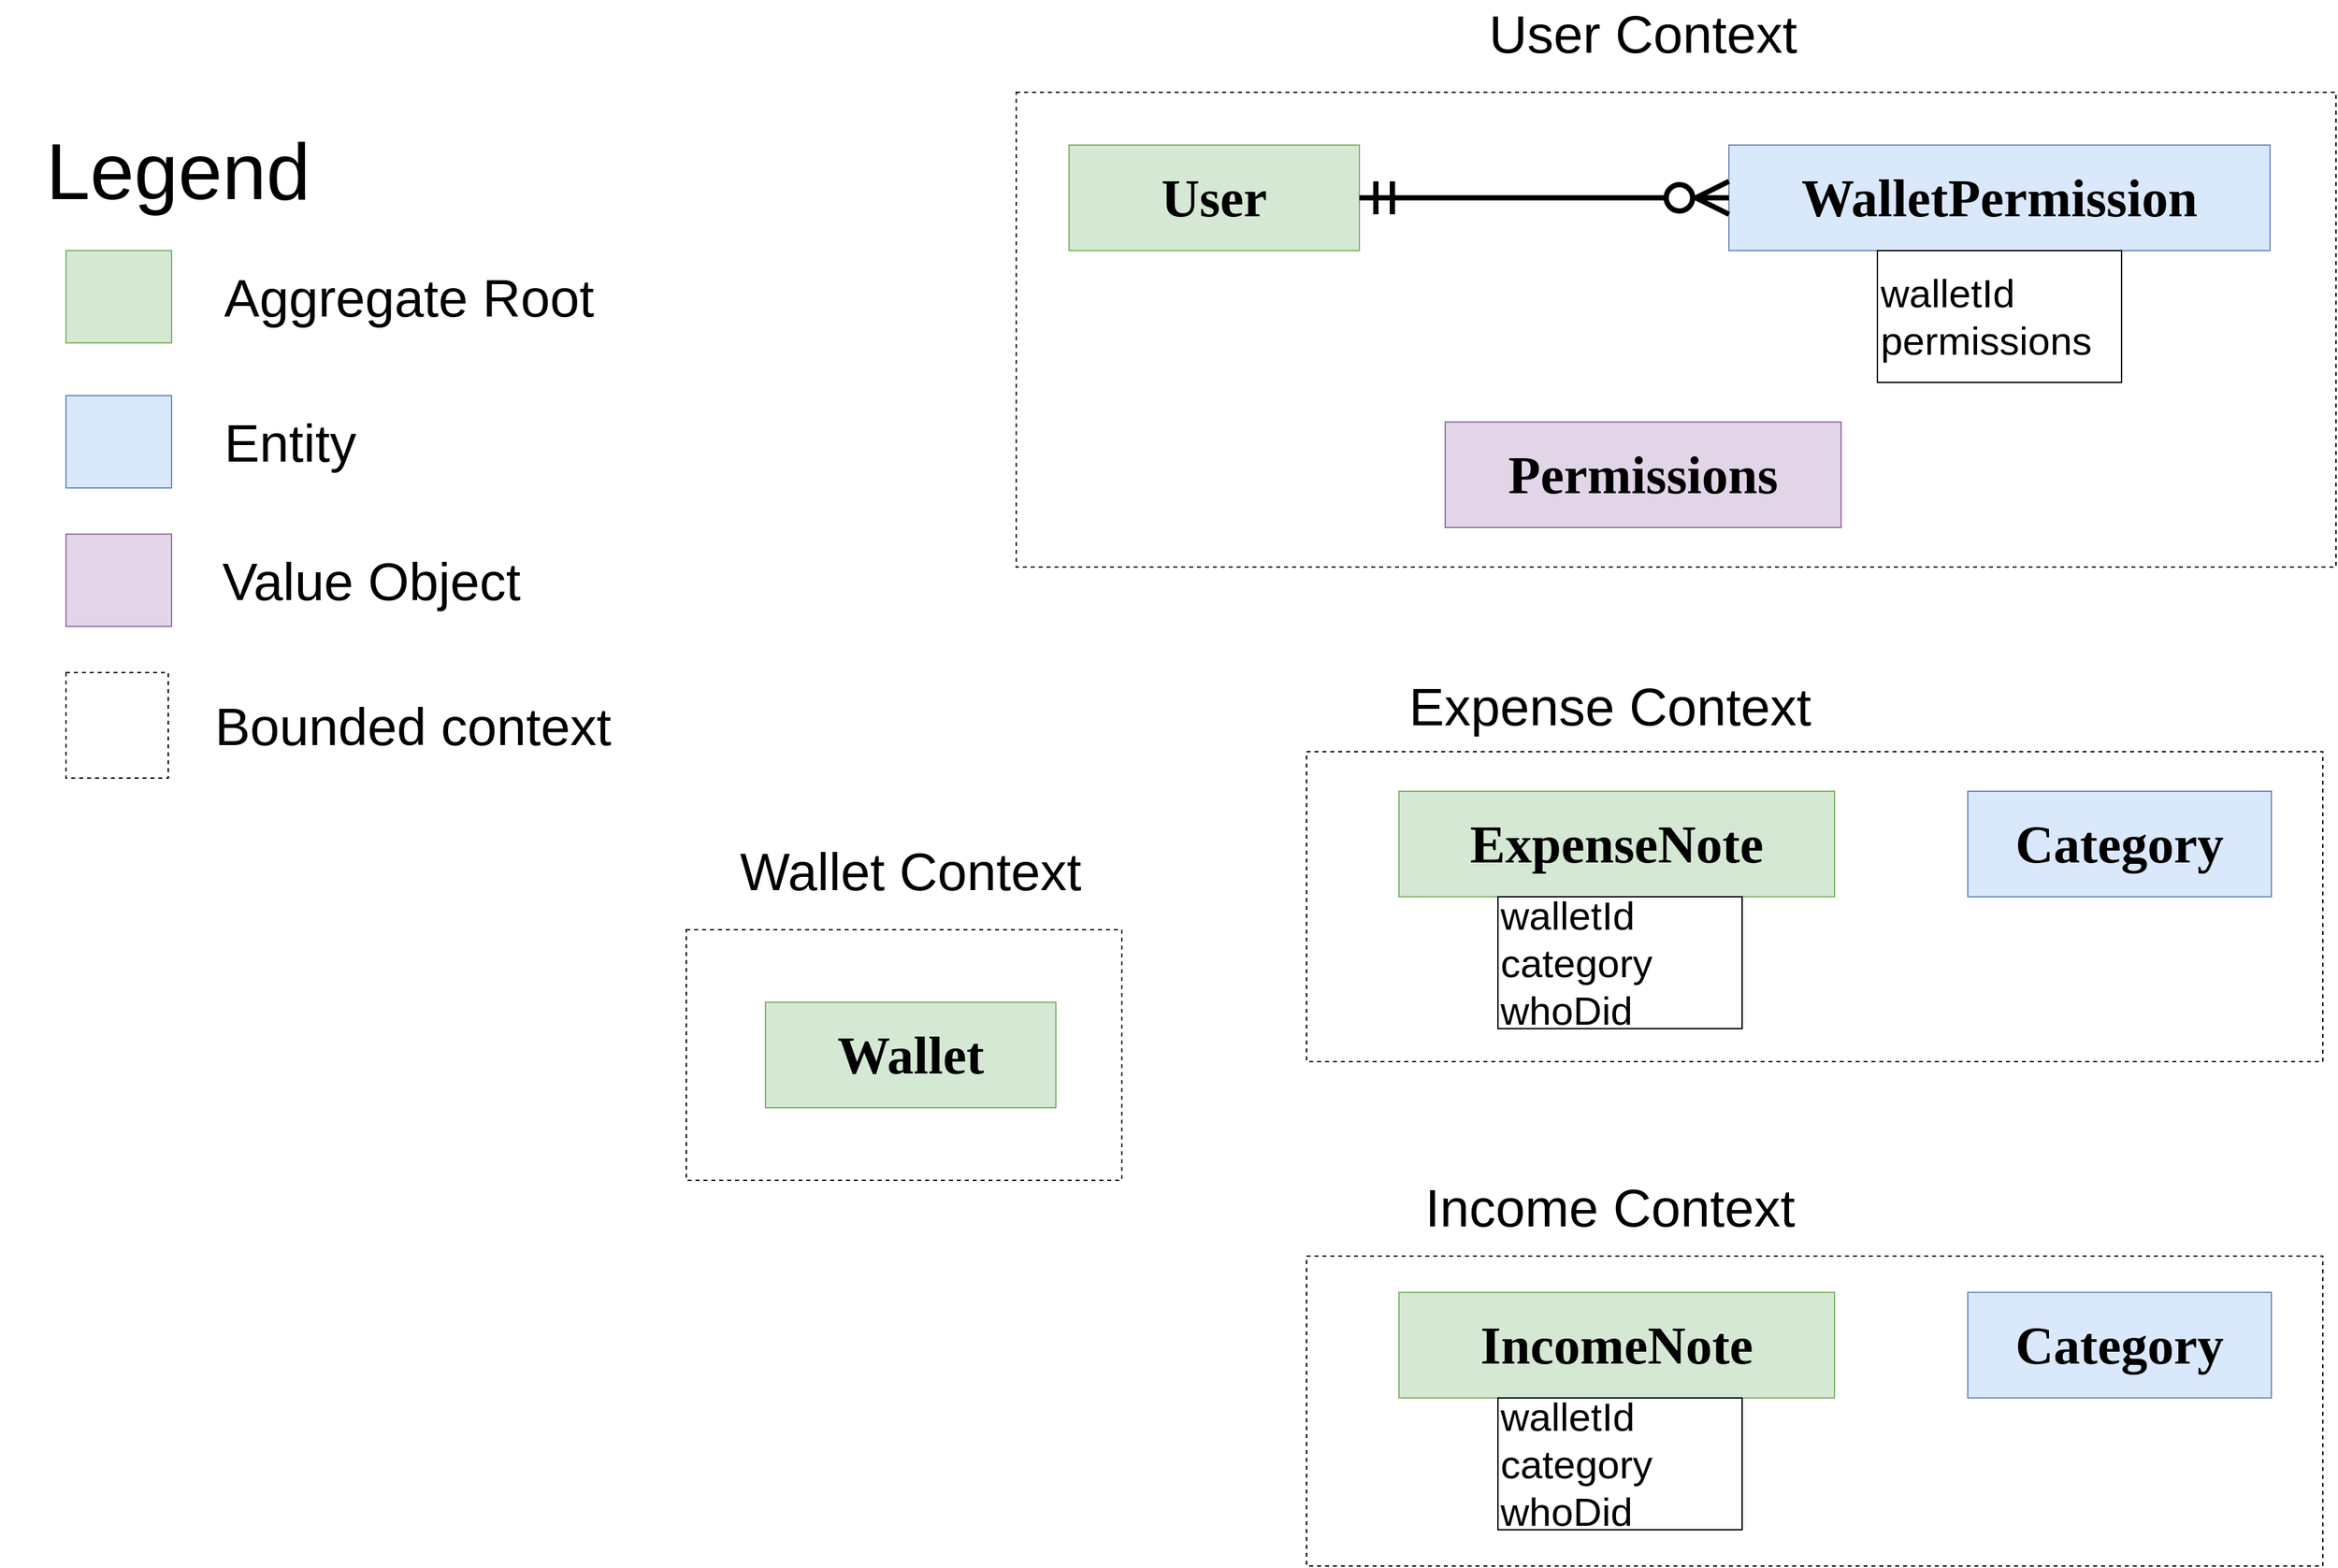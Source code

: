 <?xml version="1.0" encoding="UTF-8"?>
<mxfile version="22.1.21" type="google">
  <diagram name="Page-1" id="pwuCGrfxs8tLCJIaglWO">
    <mxGraphModel dx="3185" dy="2455" grid="1" gridSize="10" guides="1" tooltips="1" connect="1" arrows="1" fold="1" page="1" pageScale="1" pageWidth="827" pageHeight="1169" math="0" shadow="0">
      <root>
        <mxCell id="0" />
        <mxCell id="1" parent="0" />
        <mxCell id="Mdm-Nb5RzRzal7qqLFV0-3" value="" style="rounded=0;whiteSpace=wrap;html=1;fontFamily=JetBrains Mono;fontSource=https%3A%2F%2Ffonts.googleapis.com%2Fcss%3Ffamily%3DJetBrains%2BMono;fillColor=#d5e8d4;strokeColor=#82b366;" parent="1" vertex="1">
          <mxGeometry x="-230" y="140" width="80" height="70" as="geometry" />
        </mxCell>
        <mxCell id="Mdm-Nb5RzRzal7qqLFV0-4" value="&lt;font style=&quot;font-size: 60px;&quot;&gt;Legend&lt;/font&gt;" style="text;html=1;strokeColor=none;fillColor=none;align=center;verticalAlign=middle;whiteSpace=wrap;rounded=0;" parent="1" vertex="1">
          <mxGeometry x="-280" y="40" width="270" height="80" as="geometry" />
        </mxCell>
        <mxCell id="pli5Z3zszz2CMLmFMObm-1" value="&lt;font style=&quot;font-size: 40px;&quot;&gt;Aggregate Root&lt;/font&gt;" style="text;html=1;strokeColor=none;fillColor=none;align=center;verticalAlign=middle;whiteSpace=wrap;rounded=0;" vertex="1" parent="1">
          <mxGeometry x="-130" y="150" width="320" height="50" as="geometry" />
        </mxCell>
        <mxCell id="pli5Z3zszz2CMLmFMObm-2" value="" style="rounded=0;whiteSpace=wrap;html=1;fontFamily=JetBrains Mono;fontSource=https%3A%2F%2Ffonts.googleapis.com%2Fcss%3Ffamily%3DJetBrains%2BMono;fillColor=#dae8fc;strokeColor=#6c8ebf;" vertex="1" parent="1">
          <mxGeometry x="-230" y="250" width="80" height="70" as="geometry" />
        </mxCell>
        <mxCell id="pli5Z3zszz2CMLmFMObm-3" value="&lt;font style=&quot;font-size: 40px;&quot;&gt;Entity&lt;/font&gt;" style="text;html=1;strokeColor=none;fillColor=none;align=center;verticalAlign=middle;whiteSpace=wrap;rounded=0;" vertex="1" parent="1">
          <mxGeometry x="-150" y="260" width="180" height="50" as="geometry" />
        </mxCell>
        <mxCell id="pli5Z3zszz2CMLmFMObm-5" value="" style="rounded=0;whiteSpace=wrap;html=1;fillColor=none;dashed=1;" vertex="1" parent="1">
          <mxGeometry x="-230" y="460" width="77.5" height="80" as="geometry" />
        </mxCell>
        <mxCell id="pli5Z3zszz2CMLmFMObm-7" value="&lt;font style=&quot;font-size: 40px;&quot;&gt;Bounded context&lt;/font&gt;" style="text;html=1;strokeColor=none;fillColor=none;align=center;verticalAlign=middle;whiteSpace=wrap;rounded=0;" vertex="1" parent="1">
          <mxGeometry x="-132.5" y="475" width="330" height="50" as="geometry" />
        </mxCell>
        <mxCell id="pli5Z3zszz2CMLmFMObm-34" value="" style="group" vertex="1" connectable="0" parent="1">
          <mxGeometry x="240" y="585" width="330" height="260" as="geometry" />
        </mxCell>
        <mxCell id="pli5Z3zszz2CMLmFMObm-13" value="" style="rounded=0;whiteSpace=wrap;html=1;fillColor=none;dashed=1;" vertex="1" parent="pli5Z3zszz2CMLmFMObm-34">
          <mxGeometry y="70" width="330" height="190" as="geometry" />
        </mxCell>
        <mxCell id="Mdm-Nb5RzRzal7qqLFV0-1" value="&lt;font style=&quot;font-size: 40px;&quot;&gt;&lt;b&gt;Wallet&lt;/b&gt;&lt;/font&gt;" style="rounded=0;whiteSpace=wrap;html=1;fontFamily=JetBrains Mono;fontSource=https%3A%2F%2Ffonts.googleapis.com%2Fcss%3Ffamily%3DJetBrains%2BMono;fillColor=#d5e8d4;strokeColor=#82b366;" parent="pli5Z3zszz2CMLmFMObm-34" vertex="1">
          <mxGeometry x="60" y="125" width="220" height="80" as="geometry" />
        </mxCell>
        <mxCell id="pli5Z3zszz2CMLmFMObm-14" value="&lt;font style=&quot;font-size: 40px;&quot;&gt;Wallet Context&lt;/font&gt;" style="text;html=1;strokeColor=none;fillColor=none;align=center;verticalAlign=middle;whiteSpace=wrap;rounded=0;" vertex="1" parent="pli5Z3zszz2CMLmFMObm-34">
          <mxGeometry x="10" width="320" height="50" as="geometry" />
        </mxCell>
        <mxCell id="pli5Z3zszz2CMLmFMObm-35" value="" style="rounded=0;whiteSpace=wrap;html=1;fontFamily=JetBrains Mono;fontSource=https%3A%2F%2Ffonts.googleapis.com%2Fcss%3Ffamily%3DJetBrains%2BMono;fillColor=#e1d5e7;strokeColor=#9673a6;" vertex="1" parent="1">
          <mxGeometry x="-230" y="355" width="80" height="70" as="geometry" />
        </mxCell>
        <mxCell id="pli5Z3zszz2CMLmFMObm-36" value="&lt;font style=&quot;font-size: 40px;&quot;&gt;Value Object&lt;/font&gt;" style="text;html=1;strokeColor=none;fillColor=none;align=center;verticalAlign=middle;whiteSpace=wrap;rounded=0;" vertex="1" parent="1">
          <mxGeometry x="-130" y="365" width="262.5" height="50" as="geometry" />
        </mxCell>
        <mxCell id="pli5Z3zszz2CMLmFMObm-51" value="" style="group" vertex="1" connectable="0" parent="1">
          <mxGeometry x="490" y="-50" width="1000" height="430" as="geometry" />
        </mxCell>
        <mxCell id="pli5Z3zszz2CMLmFMObm-46" value="" style="rounded=0;whiteSpace=wrap;html=1;fillColor=none;dashed=1;" vertex="1" parent="pli5Z3zszz2CMLmFMObm-51">
          <mxGeometry y="70" width="1000" height="360" as="geometry" />
        </mxCell>
        <mxCell id="pli5Z3zszz2CMLmFMObm-40" value="&lt;font style=&quot;font-size: 40px;&quot;&gt;&lt;b&gt;User&lt;/b&gt;&lt;/font&gt;" style="rounded=0;whiteSpace=wrap;html=1;fontFamily=JetBrains Mono;fontSource=https%3A%2F%2Ffonts.googleapis.com%2Fcss%3Ffamily%3DJetBrains%2BMono;fillColor=#d5e8d4;strokeColor=#82b366;" vertex="1" parent="pli5Z3zszz2CMLmFMObm-51">
          <mxGeometry x="40" y="110" width="220" height="80" as="geometry" />
        </mxCell>
        <mxCell id="pli5Z3zszz2CMLmFMObm-44" value="" style="group" vertex="1" connectable="0" parent="pli5Z3zszz2CMLmFMObm-51">
          <mxGeometry x="540" y="110" width="410" height="180" as="geometry" />
        </mxCell>
        <mxCell id="pli5Z3zszz2CMLmFMObm-42" value="&lt;font style=&quot;font-size: 40px;&quot;&gt;&lt;b&gt;WalletPermission&lt;/b&gt;&lt;/font&gt;" style="rounded=0;whiteSpace=wrap;html=1;fontFamily=JetBrains Mono;fontSource=https%3A%2F%2Ffonts.googleapis.com%2Fcss%3Ffamily%3DJetBrains%2BMono;fillColor=#dae8fc;strokeColor=#6c8ebf;" vertex="1" parent="pli5Z3zszz2CMLmFMObm-44">
          <mxGeometry width="410" height="80" as="geometry" />
        </mxCell>
        <mxCell id="pli5Z3zszz2CMLmFMObm-43" value="&lt;font style=&quot;font-size: 30px;&quot;&gt;walletId&lt;br&gt;permissions&lt;br&gt;&lt;/font&gt;" style="rounded=0;whiteSpace=wrap;html=1;align=left;" vertex="1" parent="pli5Z3zszz2CMLmFMObm-44">
          <mxGeometry x="112.5" y="80" width="185" height="100" as="geometry" />
        </mxCell>
        <mxCell id="pli5Z3zszz2CMLmFMObm-45" value="" style="edgeStyle=entityRelationEdgeStyle;fontSize=12;html=1;endArrow=ERzeroToMany;startArrow=ERmandOne;rounded=0;strokeWidth=4;endSize=20;startSize=20;" edge="1" parent="pli5Z3zszz2CMLmFMObm-51" source="pli5Z3zszz2CMLmFMObm-40" target="pli5Z3zszz2CMLmFMObm-42">
          <mxGeometry width="100" height="100" relative="1" as="geometry">
            <mxPoint x="390" y="350" as="sourcePoint" />
            <mxPoint x="490" y="250" as="targetPoint" />
          </mxGeometry>
        </mxCell>
        <mxCell id="pli5Z3zszz2CMLmFMObm-47" value="&lt;font style=&quot;font-size: 40px;&quot;&gt;User Context&lt;/font&gt;" style="text;html=1;strokeColor=none;fillColor=none;align=center;verticalAlign=middle;whiteSpace=wrap;rounded=0;" vertex="1" parent="pli5Z3zszz2CMLmFMObm-51">
          <mxGeometry x="315" width="320" height="50" as="geometry" />
        </mxCell>
        <mxCell id="pli5Z3zszz2CMLmFMObm-50" value="&lt;span style=&quot;font-size: 40px;&quot;&gt;&lt;b&gt;Permissions&lt;/b&gt;&lt;/span&gt;" style="rounded=0;whiteSpace=wrap;html=1;fontFamily=JetBrains Mono;fontSource=https%3A%2F%2Ffonts.googleapis.com%2Fcss%3Ffamily%3DJetBrains%2BMono;fillColor=#e1d5e7;strokeColor=#9673a6;" vertex="1" parent="pli5Z3zszz2CMLmFMObm-51">
          <mxGeometry x="325" y="320" width="300" height="80" as="geometry" />
        </mxCell>
        <mxCell id="pli5Z3zszz2CMLmFMObm-56" value="" style="group" vertex="1" connectable="0" parent="1">
          <mxGeometry x="710" y="460" width="770" height="295" as="geometry" />
        </mxCell>
        <mxCell id="pli5Z3zszz2CMLmFMObm-20" value="" style="rounded=0;whiteSpace=wrap;html=1;fillColor=none;dashed=1;" vertex="1" parent="pli5Z3zszz2CMLmFMObm-56">
          <mxGeometry y="60" width="770" height="235" as="geometry" />
        </mxCell>
        <mxCell id="pli5Z3zszz2CMLmFMObm-37" value="&lt;font style=&quot;font-size: 40px;&quot;&gt;&lt;b&gt;Category&lt;/b&gt;&lt;/font&gt;" style="rounded=0;whiteSpace=wrap;html=1;fontFamily=JetBrains Mono;fontSource=https%3A%2F%2Ffonts.googleapis.com%2Fcss%3Ffamily%3DJetBrains%2BMono;fillColor=#dae8fc;strokeColor=#6c8ebf;" vertex="1" parent="pli5Z3zszz2CMLmFMObm-56">
          <mxGeometry x="501" y="90" width="230" height="80" as="geometry" />
        </mxCell>
        <mxCell id="pli5Z3zszz2CMLmFMObm-18" value="" style="group" vertex="1" connectable="0" parent="pli5Z3zszz2CMLmFMObm-56">
          <mxGeometry x="70" y="90" width="330" height="180" as="geometry" />
        </mxCell>
        <mxCell id="pli5Z3zszz2CMLmFMObm-15" value="&lt;font style=&quot;font-size: 40px;&quot;&gt;&lt;b&gt;ExpenseNote&lt;/b&gt;&lt;/font&gt;" style="rounded=0;whiteSpace=wrap;html=1;fontFamily=JetBrains Mono;fontSource=https%3A%2F%2Ffonts.googleapis.com%2Fcss%3Ffamily%3DJetBrains%2BMono;fillColor=#d5e8d4;strokeColor=#82b366;" vertex="1" parent="pli5Z3zszz2CMLmFMObm-18">
          <mxGeometry width="330" height="80" as="geometry" />
        </mxCell>
        <mxCell id="pli5Z3zszz2CMLmFMObm-17" value="&lt;font style=&quot;font-size: 30px;&quot;&gt;walletId&lt;br&gt;category&lt;br&gt;whoDid&lt;br&gt;&lt;/font&gt;" style="rounded=0;whiteSpace=wrap;html=1;align=left;" vertex="1" parent="pli5Z3zszz2CMLmFMObm-18">
          <mxGeometry x="75" y="80" width="185" height="100" as="geometry" />
        </mxCell>
        <mxCell id="pli5Z3zszz2CMLmFMObm-21" value="&lt;font style=&quot;font-size: 40px;&quot;&gt;Expense Context&lt;/font&gt;" style="text;html=1;strokeColor=none;fillColor=none;align=center;verticalAlign=middle;whiteSpace=wrap;rounded=0;" vertex="1" parent="pli5Z3zszz2CMLmFMObm-56">
          <mxGeometry x="70" width="320" height="50" as="geometry" />
        </mxCell>
        <mxCell id="pli5Z3zszz2CMLmFMObm-57" value="" style="group" vertex="1" connectable="0" parent="1">
          <mxGeometry x="710" y="840" width="770" height="297.5" as="geometry" />
        </mxCell>
        <mxCell id="pli5Z3zszz2CMLmFMObm-29" value="" style="group" vertex="1" connectable="0" parent="pli5Z3zszz2CMLmFMObm-57">
          <mxGeometry x="70" y="90" width="330" height="180" as="geometry" />
        </mxCell>
        <mxCell id="pli5Z3zszz2CMLmFMObm-30" value="&lt;font style=&quot;font-size: 40px;&quot;&gt;&lt;b&gt;IncomeNote&lt;/b&gt;&lt;/font&gt;" style="rounded=0;whiteSpace=wrap;html=1;fontFamily=JetBrains Mono;fontSource=https%3A%2F%2Ffonts.googleapis.com%2Fcss%3Ffamily%3DJetBrains%2BMono;fillColor=#d5e8d4;strokeColor=#82b366;" vertex="1" parent="pli5Z3zszz2CMLmFMObm-29">
          <mxGeometry width="330" height="80" as="geometry" />
        </mxCell>
        <mxCell id="pli5Z3zszz2CMLmFMObm-31" value="&lt;font style=&quot;font-size: 30px;&quot;&gt;walletId&lt;br&gt;category&lt;br&gt;whoDid&lt;br&gt;&lt;/font&gt;" style="rounded=0;whiteSpace=wrap;html=1;align=left;" vertex="1" parent="pli5Z3zszz2CMLmFMObm-29">
          <mxGeometry x="75" y="80" width="185" height="100" as="geometry" />
        </mxCell>
        <mxCell id="pli5Z3zszz2CMLmFMObm-53" value="&lt;font style=&quot;font-size: 40px;&quot;&gt;&lt;b&gt;Category&lt;/b&gt;&lt;/font&gt;" style="rounded=0;whiteSpace=wrap;html=1;fontFamily=JetBrains Mono;fontSource=https%3A%2F%2Ffonts.googleapis.com%2Fcss%3Ffamily%3DJetBrains%2BMono;fillColor=#dae8fc;strokeColor=#6c8ebf;" vertex="1" parent="pli5Z3zszz2CMLmFMObm-57">
          <mxGeometry x="501" y="90" width="230" height="80" as="geometry" />
        </mxCell>
        <mxCell id="pli5Z3zszz2CMLmFMObm-54" value="" style="rounded=0;whiteSpace=wrap;html=1;fillColor=none;dashed=1;" vertex="1" parent="pli5Z3zszz2CMLmFMObm-57">
          <mxGeometry y="62.5" width="770" height="235" as="geometry" />
        </mxCell>
        <mxCell id="pli5Z3zszz2CMLmFMObm-55" value="&lt;font style=&quot;font-size: 40px;&quot;&gt;Income Context&lt;/font&gt;" style="text;html=1;strokeColor=none;fillColor=none;align=center;verticalAlign=middle;whiteSpace=wrap;rounded=0;" vertex="1" parent="pli5Z3zszz2CMLmFMObm-57">
          <mxGeometry x="70" width="320" height="50" as="geometry" />
        </mxCell>
      </root>
    </mxGraphModel>
  </diagram>
</mxfile>
